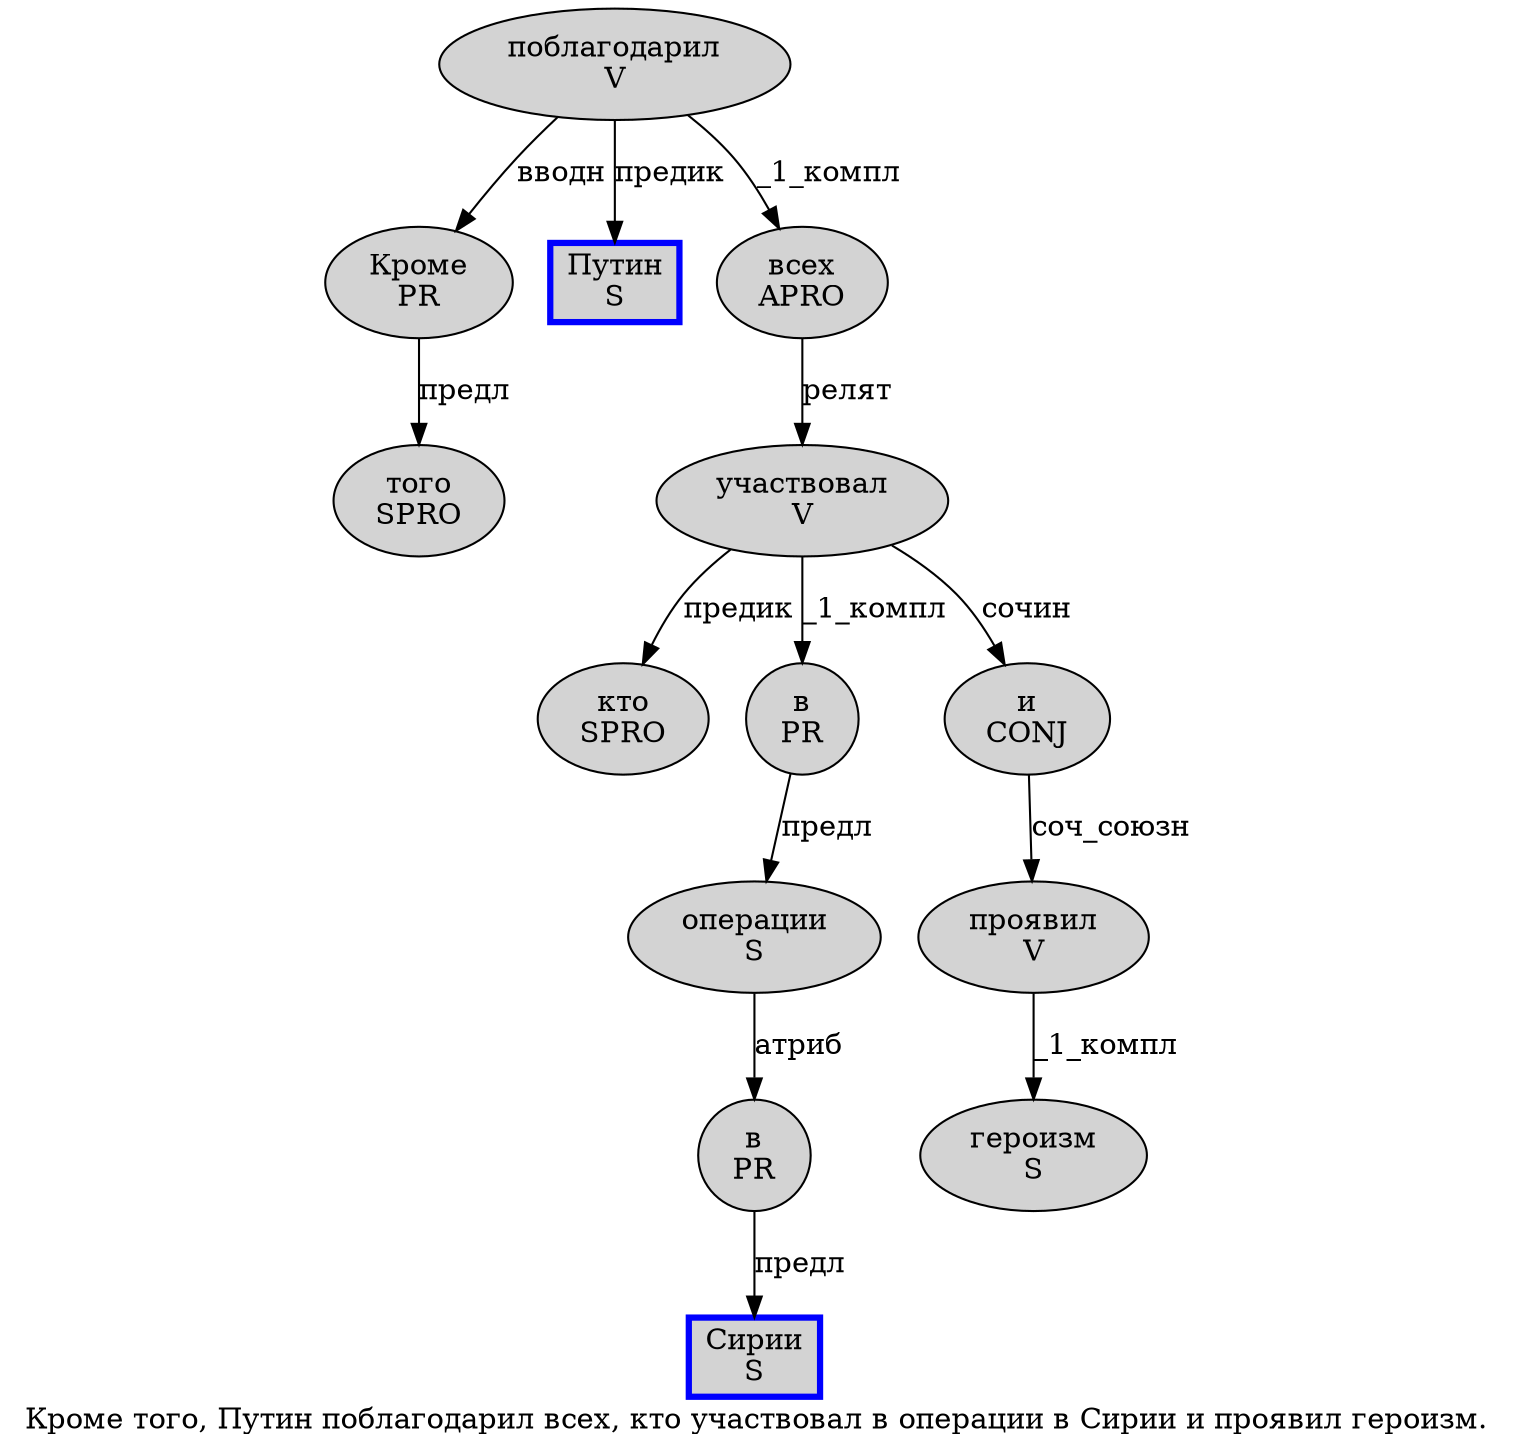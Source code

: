 digraph SENTENCE_83 {
	graph [label="Кроме того, Путин поблагодарил всех, кто участвовал в операции в Сирии и проявил героизм."]
	node [style=filled]
		0 [label="Кроме
PR" color="" fillcolor=lightgray penwidth=1 shape=ellipse]
		1 [label="того
SPRO" color="" fillcolor=lightgray penwidth=1 shape=ellipse]
		3 [label="Путин
S" color=blue fillcolor=lightgray penwidth=3 shape=box]
		4 [label="поблагодарил
V" color="" fillcolor=lightgray penwidth=1 shape=ellipse]
		5 [label="всех
APRO" color="" fillcolor=lightgray penwidth=1 shape=ellipse]
		7 [label="кто
SPRO" color="" fillcolor=lightgray penwidth=1 shape=ellipse]
		8 [label="участвовал
V" color="" fillcolor=lightgray penwidth=1 shape=ellipse]
		9 [label="в
PR" color="" fillcolor=lightgray penwidth=1 shape=ellipse]
		10 [label="операции
S" color="" fillcolor=lightgray penwidth=1 shape=ellipse]
		11 [label="в
PR" color="" fillcolor=lightgray penwidth=1 shape=ellipse]
		12 [label="Сирии
S" color=blue fillcolor=lightgray penwidth=3 shape=box]
		13 [label="и
CONJ" color="" fillcolor=lightgray penwidth=1 shape=ellipse]
		14 [label="проявил
V" color="" fillcolor=lightgray penwidth=1 shape=ellipse]
		15 [label="героизм
S" color="" fillcolor=lightgray penwidth=1 shape=ellipse]
			10 -> 11 [label="атриб"]
			0 -> 1 [label="предл"]
			14 -> 15 [label="_1_компл"]
			13 -> 14 [label="соч_союзн"]
			8 -> 7 [label="предик"]
			8 -> 9 [label="_1_компл"]
			8 -> 13 [label="сочин"]
			4 -> 0 [label="вводн"]
			4 -> 3 [label="предик"]
			4 -> 5 [label="_1_компл"]
			5 -> 8 [label="релят"]
			9 -> 10 [label="предл"]
			11 -> 12 [label="предл"]
}